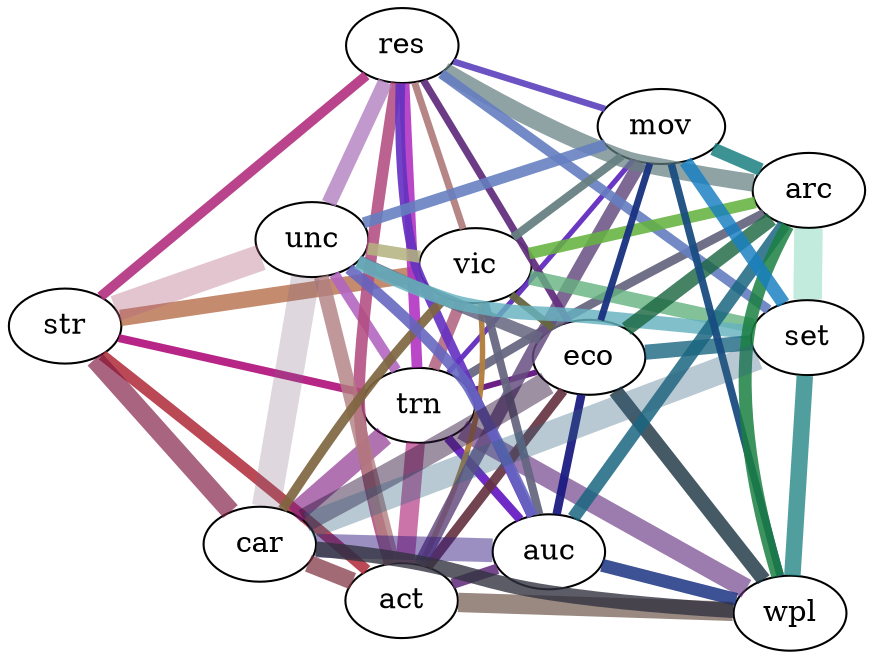strict graph "" {
	graph [layout=fdp,
		overlap=False,
		splines=True
	];
	str -- trn	[color="#b21980f0",
		penwidth=3.8348249442368525];
	str -- act	[color="#b23240e3",
		penwidth=5.270462766947299];
	str -- res	[color="#b23280e8",
		penwidth=4.767312946227961];
	str -- vic	[color="#b26540c0",
		penwidth=7.905694150420948];
	str -- unc	[color="#b265805f",
		penwidth=12.613124477737825];
	str -- car	[color="#7f1940ab",
		penwidth=9.128709291752768];
	trn -- act	[color="#b23280ad",
		penwidth=9.03876907577734];
	trn -- res	[color="#b232c0e4",
		penwidth=5.1708768999501915];
	trn -- vic	[color="#b26580e1",
		penwidth=5.423261445466404];
	trn -- unc	[color="#b265c0e4",
		penwidth=5.1708768999501915];
	trn -- eco	[color="#651980f7",
		penwidth=2.782074420373286];
	trn -- auc	[color="#6519c0ec",
		penwidth=4.287464628562721];
	trn -- wpl	[color="#653280a3",
		penwidth=9.58706236059213];
	trn -- mov	[color="#6532c0f8",
		penwidth=2.4753688574416857];
	trn -- arc	[color="#656580ec",
		penwidth=4.287464628562721];
	trn -- car	[color="#7f19809c",
		penwidth=9.901475429766743];
	act -- res	[color="#b24c80df",
		penwidth=5.618332187193683];
	act -- vic	[color="#b27f40f8",
		penwidth=2.6352313834736494];
	act -- unc	[color="#b27f80cc",
		penwidth=7.106690545187015];
	act -- eco	[color="#653240e9",
		penwidth=4.68292905790847];
	act -- auc	[color="#653280e4",
		penwidth=5.103103630798287];
	act -- wpl	[color="#654c40a8",
		penwidth=9.316949906249123];
	act -- mov	[color="#654c80d6",
		penwidth=6.364688465216445];
	act -- car	[color="#7f3240b9",
		penwidth=8.333333333333332];
	res -- vic	[color="#b27f80f3",
		penwidth=3.3709993123162105];
	res -- unc	[color="#b27fc0cb",
		penwidth=7.1869946822008615];
	res -- eco	[color="#653280f3",
		penwidth=3.4585723193303735];
	res -- auc	[color="#6532c0e9",
		penwidth=4.615930911724978];
	res -- mov	[color="#654cc0f5",
		penwidth=3.0772872744833184];
	res -- arc	[color="#657f80b7",
		penwidth=8.427498280790525];
	res -- set	[color="#657fc0e8",
		penwidth=4.767312946227961];
	vic -- unc	[color="#b2b280dc",
		penwidth=5.8387420812114215];
	vic -- eco	[color="#656540f1",
		penwidth=3.6273812505500582];
	vic -- auc	[color="#656580ef",
		penwidth=3.952847075210474];
	vic -- mov	[color="#657f80ef",
		penwidth=3.952847075210474];
	vic -- arc	[color="#65b240df",
		penwidth=5.5901699437494745];
	vic -- set	[color="#65b280cd",
		penwidth=7.0710678118654755];
	vic -- car	[color="#7f6540ea",
		penwidth=4.564354645876384];
	unc -- eco	[color="#656580db",
		penwidth=5.990422978731538];
	unc -- auc	[color="#6565c0e2",
		penwidth=5.330017908890261];
	unc -- mov	[color="#657fc0e2",
		penwidth=5.330017908890261];
	unc -- set	[color="#65b2c0d1",
		penwidth=6.741998624632421];
	unc -- car	[color="#7f658041",
		penwidth=13.762047064079507];
	eco -- auc	[color="#191980ee",
		penwidth=4.055535528269064];
	eco -- wpl	[color="#193240cd",
		penwidth=7.024393586862704];
	eco -- mov	[color="#193280f4",
		penwidth=3.3113308926626095];
	eco -- arc	[color="#196540cd",
		penwidth=7.024393586862704];
	eco -- set	[color="#196580ca",
		penwidth=7.2547625011001164];
	eco -- car	[color="#3219407b",
		penwidth=11.470786693528089];
	auc -- wpl	[color="#193280d7",
		penwidth=6.25];
	auc -- arc	[color="#196580d7",
		penwidth=6.25];
	auc -- car	[color="#3219807c",
		penwidth=11.41088661469096];
	wpl -- mov	[color="#194c80f1",
		penwidth=3.608439182435161];
	wpl -- arc	[color="#197f40d7",
		penwidth=6.25];
	wpl -- set	[color="#197f80c0",
		penwidth=7.905694150420948];
	wpl -- car	[color="#323240ca",
		penwidth=7.216878364870322];
	mov -- arc	[color="#197f80d7",
		penwidth=6.25];
	mov -- set	[color="#197fc0d5",
		penwidth=6.454972243679028];
	arc -- set	[color="#19b28043",
		penwidth=13.693063937629152];
	set -- car	[color="#32658058",
		penwidth=12.909944487358056];
}
